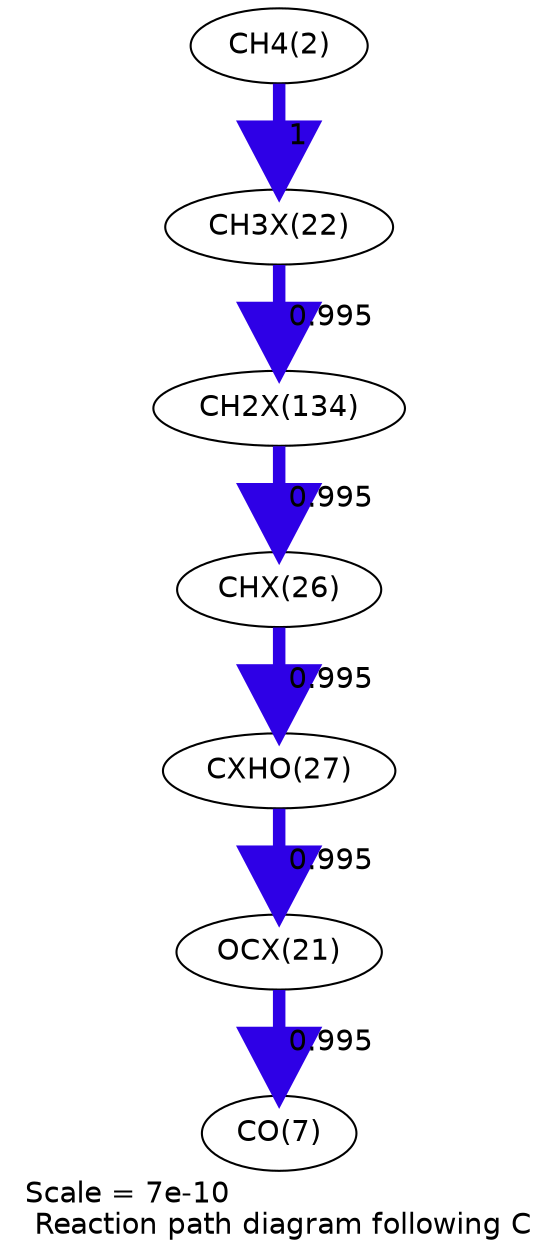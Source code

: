 digraph reaction_paths {
center=1;
s4 -> s25[fontname="Helvetica", penwidth=6, arrowsize=3, color="0.7, 1.5, 0.9"
, label=" 1"];
s25 -> s36[fontname="Helvetica", penwidth=6, arrowsize=3, color="0.7, 1.5, 0.9"
, label=" 0.995"];
s36 -> s28[fontname="Helvetica", penwidth=6, arrowsize=3, color="0.7, 1.5, 0.9"
, label=" 0.995"];
s28 -> s29[fontname="Helvetica", penwidth=6, arrowsize=3, color="0.7, 1.5, 0.9"
, label=" 0.995"];
s29 -> s24[fontname="Helvetica", penwidth=6, arrowsize=3, color="0.7, 1.5, 0.9"
, label=" 0.995"];
s24 -> s9[fontname="Helvetica", penwidth=6, arrowsize=3, color="0.7, 1.5, 0.9"
, label=" 0.995"];
s4 [ fontname="Helvetica", label="CH4(2)"];
s9 [ fontname="Helvetica", label="CO(7)"];
s24 [ fontname="Helvetica", label="OCX(21)"];
s25 [ fontname="Helvetica", label="CH3X(22)"];
s28 [ fontname="Helvetica", label="CHX(26)"];
s29 [ fontname="Helvetica", label="CXHO(27)"];
s36 [ fontname="Helvetica", label="CH2X(134)"];
 label = "Scale = 7e-10\l Reaction path diagram following C";
 fontname = "Helvetica";
}
